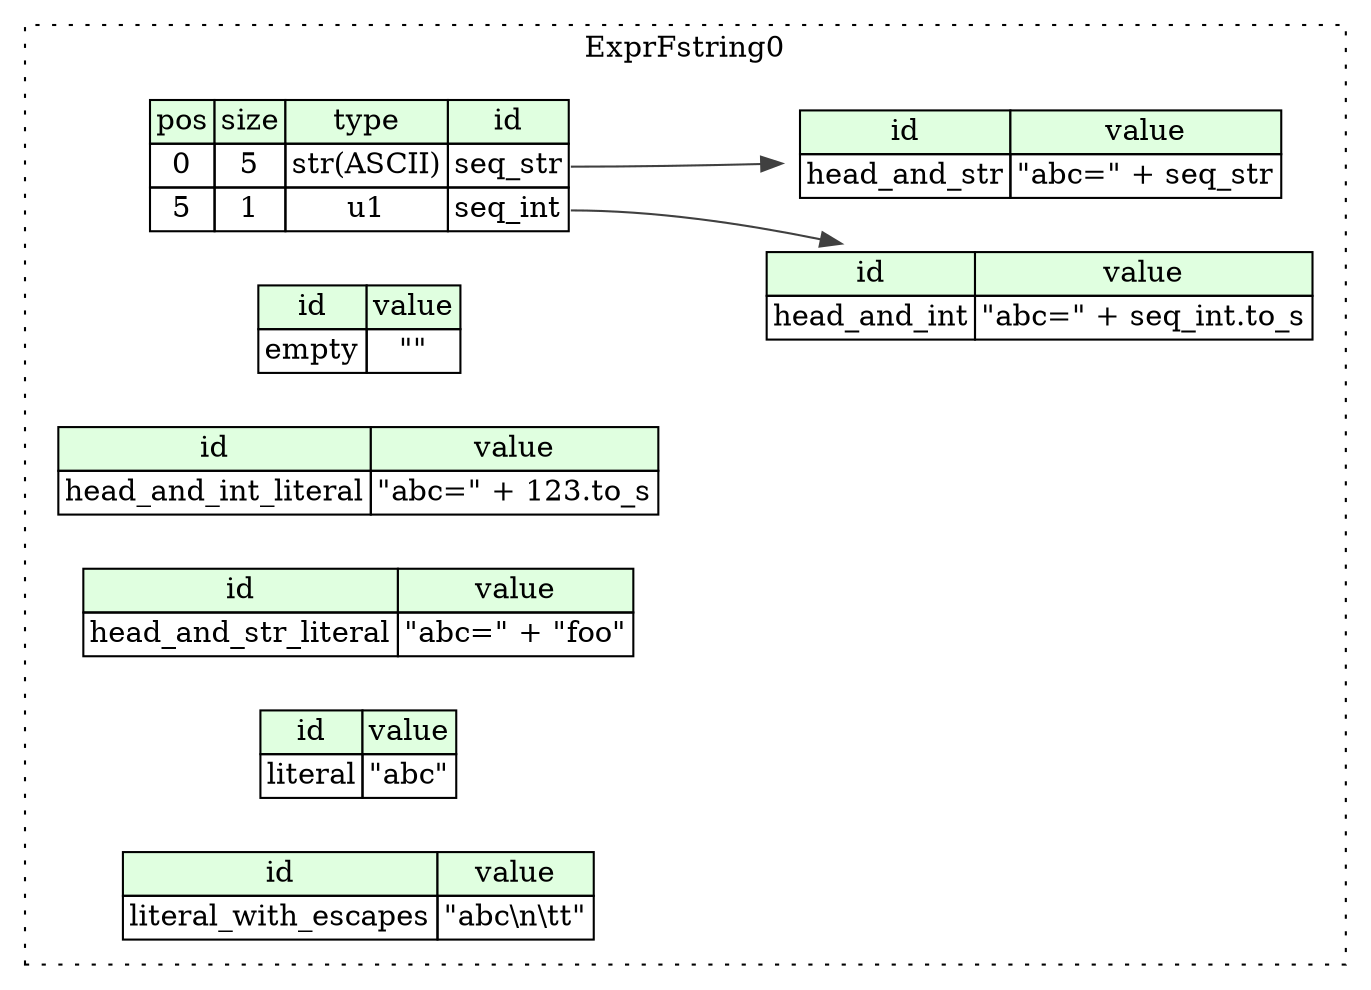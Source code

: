 digraph {
	rankdir=LR;
	node [shape=plaintext];
	subgraph cluster__expr_fstring_0 {
		label="ExprFstring0";
		graph[style=dotted];

		expr_fstring_0__seq [label=<<TABLE BORDER="0" CELLBORDER="1" CELLSPACING="0">
			<TR><TD BGCOLOR="#E0FFE0">pos</TD><TD BGCOLOR="#E0FFE0">size</TD><TD BGCOLOR="#E0FFE0">type</TD><TD BGCOLOR="#E0FFE0">id</TD></TR>
			<TR><TD PORT="seq_str_pos">0</TD><TD PORT="seq_str_size">5</TD><TD>str(ASCII)</TD><TD PORT="seq_str_type">seq_str</TD></TR>
			<TR><TD PORT="seq_int_pos">5</TD><TD PORT="seq_int_size">1</TD><TD>u1</TD><TD PORT="seq_int_type">seq_int</TD></TR>
		</TABLE>>];
		expr_fstring_0__inst__empty [label=<<TABLE BORDER="0" CELLBORDER="1" CELLSPACING="0">
			<TR><TD BGCOLOR="#E0FFE0">id</TD><TD BGCOLOR="#E0FFE0">value</TD></TR>
			<TR><TD>empty</TD><TD>&quot;&quot;</TD></TR>
		</TABLE>>];
		expr_fstring_0__inst__head_and_int [label=<<TABLE BORDER="0" CELLBORDER="1" CELLSPACING="0">
			<TR><TD BGCOLOR="#E0FFE0">id</TD><TD BGCOLOR="#E0FFE0">value</TD></TR>
			<TR><TD>head_and_int</TD><TD>&quot;abc=&quot; + seq_int.to_s</TD></TR>
		</TABLE>>];
		expr_fstring_0__inst__head_and_int_literal [label=<<TABLE BORDER="0" CELLBORDER="1" CELLSPACING="0">
			<TR><TD BGCOLOR="#E0FFE0">id</TD><TD BGCOLOR="#E0FFE0">value</TD></TR>
			<TR><TD>head_and_int_literal</TD><TD>&quot;abc=&quot; + 123.to_s</TD></TR>
		</TABLE>>];
		expr_fstring_0__inst__head_and_str [label=<<TABLE BORDER="0" CELLBORDER="1" CELLSPACING="0">
			<TR><TD BGCOLOR="#E0FFE0">id</TD><TD BGCOLOR="#E0FFE0">value</TD></TR>
			<TR><TD>head_and_str</TD><TD>&quot;abc=&quot; + seq_str</TD></TR>
		</TABLE>>];
		expr_fstring_0__inst__head_and_str_literal [label=<<TABLE BORDER="0" CELLBORDER="1" CELLSPACING="0">
			<TR><TD BGCOLOR="#E0FFE0">id</TD><TD BGCOLOR="#E0FFE0">value</TD></TR>
			<TR><TD>head_and_str_literal</TD><TD>&quot;abc=&quot; + &quot;foo&quot;</TD></TR>
		</TABLE>>];
		expr_fstring_0__inst__literal [label=<<TABLE BORDER="0" CELLBORDER="1" CELLSPACING="0">
			<TR><TD BGCOLOR="#E0FFE0">id</TD><TD BGCOLOR="#E0FFE0">value</TD></TR>
			<TR><TD>literal</TD><TD>&quot;abc&quot;</TD></TR>
		</TABLE>>];
		expr_fstring_0__inst__literal_with_escapes [label=<<TABLE BORDER="0" CELLBORDER="1" CELLSPACING="0">
			<TR><TD BGCOLOR="#E0FFE0">id</TD><TD BGCOLOR="#E0FFE0">value</TD></TR>
			<TR><TD>literal_with_escapes</TD><TD>&quot;abc\n\tt&quot;</TD></TR>
		</TABLE>>];
	}
	expr_fstring_0__seq:seq_int_type -> expr_fstring_0__inst__head_and_int [color="#404040"];
	expr_fstring_0__seq:seq_str_type -> expr_fstring_0__inst__head_and_str [color="#404040"];
}
